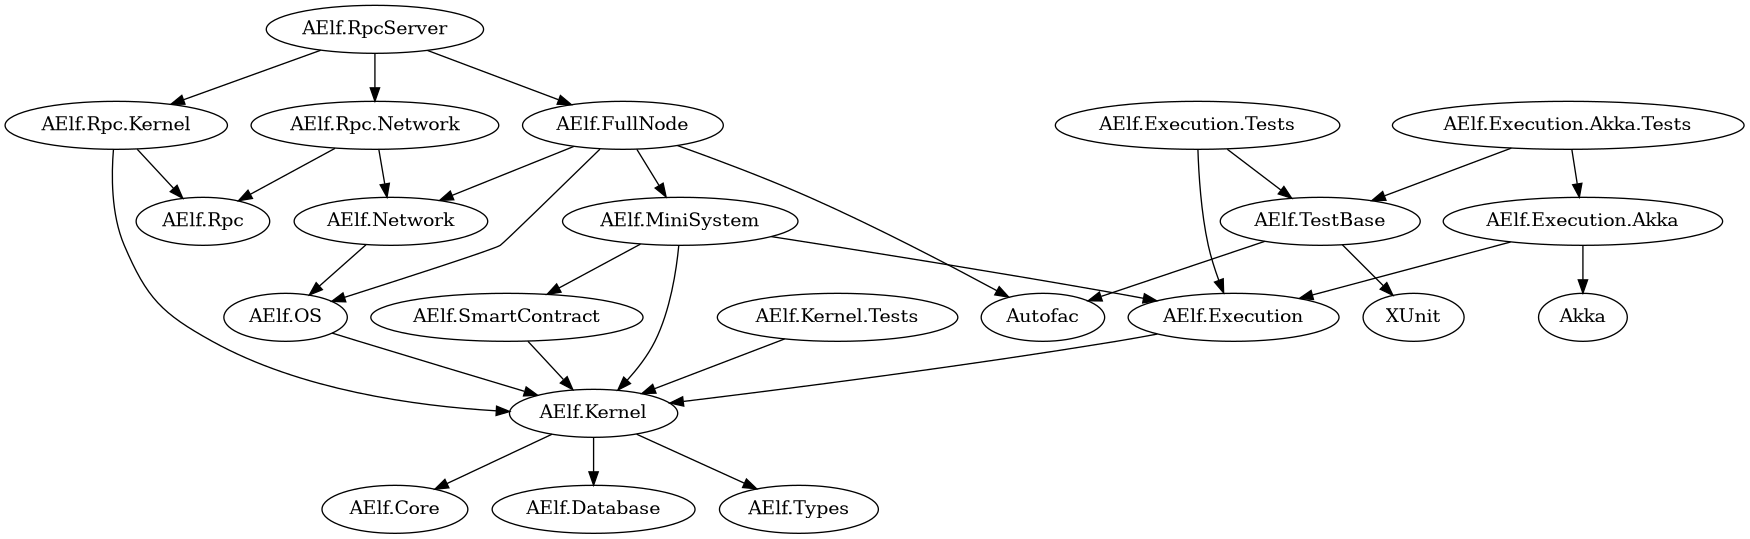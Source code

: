 @startuml
digraph G {
    "AElf.Kernel" -> {"AElf.Core";"AElf.Database";"AElf.Types"}

    "AElf.OS" -> "AElf.Kernel";
    "AElf.Execution" -> "AElf.Kernel";
    "AElf.Execution.Akka" -> {"AElf.Execution", "Akka"};
    "AElf.SmartContract" -> "AElf.Kernel";
    "AElf.MiniSystem" -> {"AElf.Kernel";"AElf.SmartContract";"AElf.Execution"}
    "AElf.Network" -> "AElf.OS";
    "AElf.FullNode" -> {"AElf.MiniSystem"; "AElf.OS";"AElf.Network";"Autofac"};
    "AElf.Rpc";
    "AElf.Rpc.Kernel" -> {"AElf.Rpc","AElf.Kernel"};
    "AElf.Rpc.Network" -> {"AElf.Rpc","AElf.Network"};
    "AElf.RpcServer" -> {"AElf.Rpc.Kernel","AElf.Rpc.Network","AElf.FullNode"}
    "AElf.Kernel.Tests" -> "AElf.Kernel";
    "AElf.Execution.Tests" -> {"AElf.Execution","AElf.TestBase"};
    "AElf.TestBase" -> {"Autofac", "XUnit"}
    "AElf.Execution.Akka.Tests" -> {"AElf.Execution.Akka","AElf.TestBase"};

  }
@enduml
//AElf.Kernel不应改引用AElf.Kernel.Types，而应该引用AElf.Types

//正确的用法应该是 AElf.MiniSystem 引用 AElf.Kernel 以及 AElf.Kernel.Consensus， 
//然后 MyDPosChain 引用 AElf.MiniSystem + AElf.Kernel.Consensus.DPos

//项目的划分问题，AElf.Kernel、AElf.SmartContract、AElf.ChainController、AElf.Execution 之间的关系梳理

//项目只调用引用项目提供的方法，而不越级调用，如果越级调用需要在项目依赖图上展示